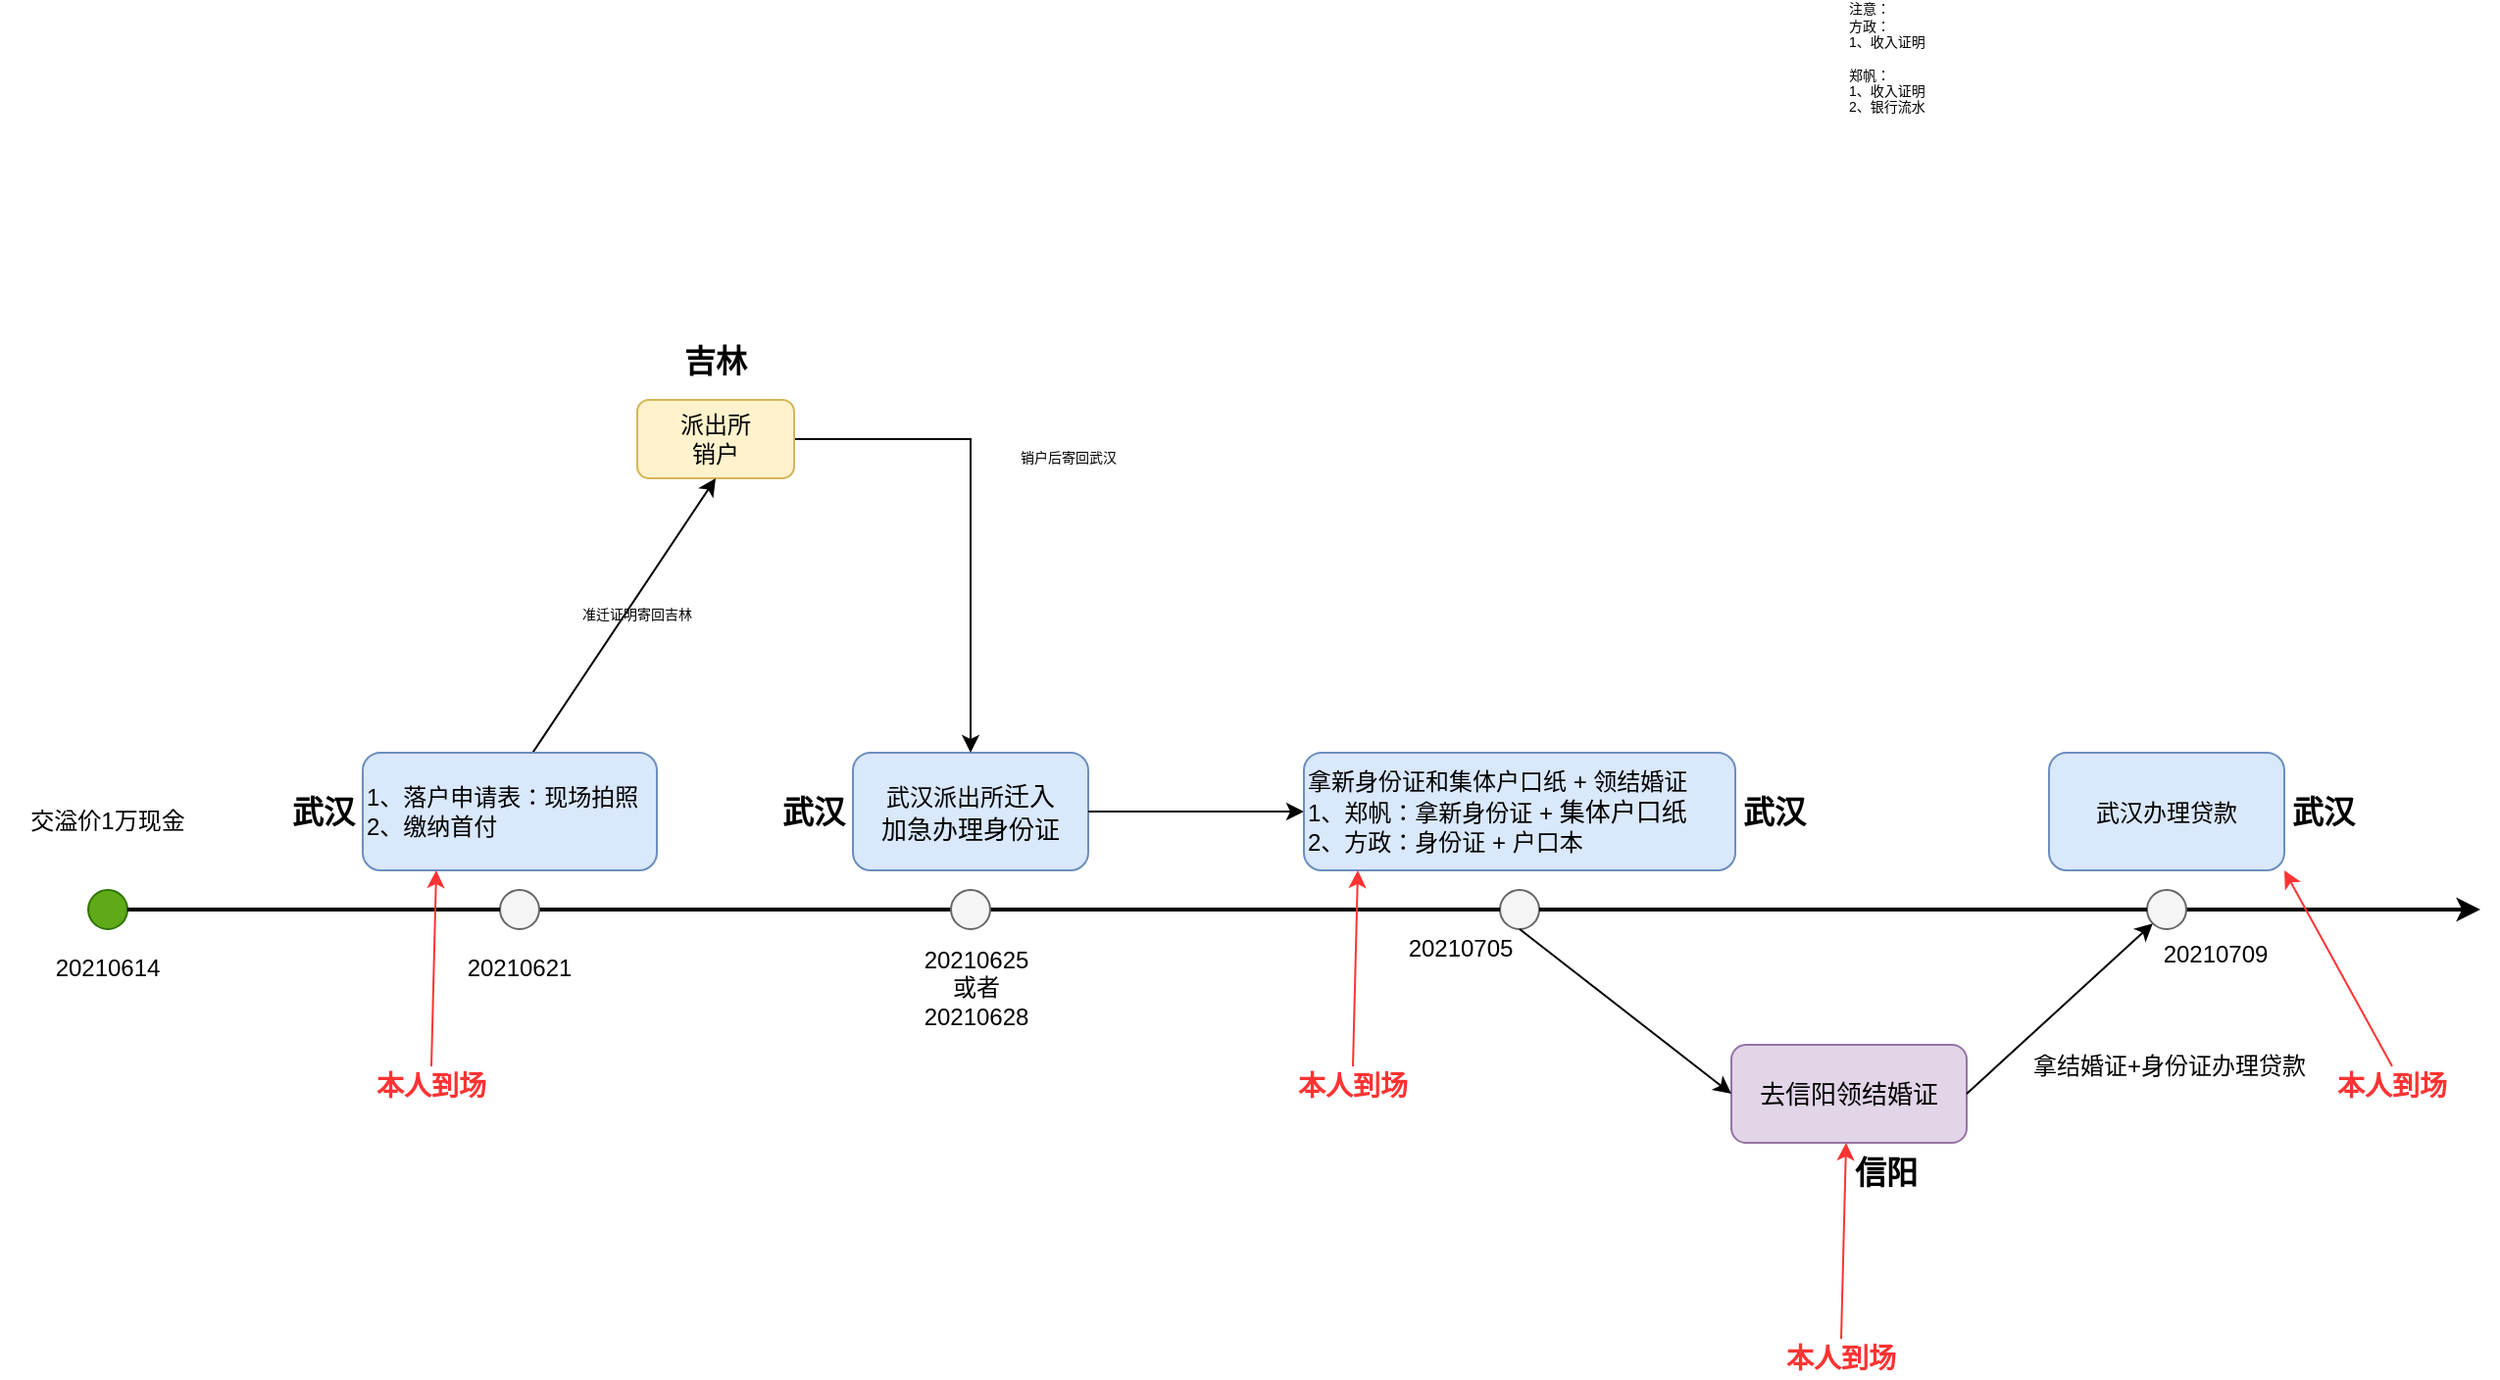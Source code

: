 <mxfile version="14.7.7" type="github">
  <diagram id="ok6Avo1aEugMibk1hLXR" name="第 1 页">
    <mxGraphModel dx="1616" dy="1023" grid="0" gridSize="10" guides="1" tooltips="1" connect="1" arrows="1" fold="1" page="0" pageScale="1" pageWidth="1654" pageHeight="1169" math="0" shadow="0">
      <root>
        <mxCell id="0" />
        <mxCell id="1" parent="0" />
        <mxCell id="b251ukWt1x-65VZ94Y3O-1" value="" style="endArrow=classic;html=1;startArrow=none;strokeWidth=2;" edge="1" parent="1" source="b251ukWt1x-65VZ94Y3O-26">
          <mxGeometry width="50" height="50" relative="1" as="geometry">
            <mxPoint x="-67" y="469" as="sourcePoint" />
            <mxPoint x="1173" y="469" as="targetPoint" />
            <Array as="points">
              <mxPoint x="363" y="469" />
            </Array>
          </mxGeometry>
        </mxCell>
        <mxCell id="b251ukWt1x-65VZ94Y3O-2" value="20210614" style="text;html=1;strokeColor=none;fillColor=none;align=center;verticalAlign=middle;whiteSpace=wrap;rounded=0;" vertex="1" parent="1">
          <mxGeometry x="-57" y="489" width="40" height="20" as="geometry" />
        </mxCell>
        <mxCell id="b251ukWt1x-65VZ94Y3O-4" value="" style="ellipse;whiteSpace=wrap;html=1;aspect=fixed;fillColor=#60a917;strokeColor=#2D7600;fontColor=#ffffff;" vertex="1" parent="1">
          <mxGeometry x="-47" y="459" width="20" height="20" as="geometry" />
        </mxCell>
        <mxCell id="b251ukWt1x-65VZ94Y3O-8" value="交溢价1万现金" style="text;html=1;strokeColor=none;fillColor=none;align=center;verticalAlign=middle;whiteSpace=wrap;rounded=0;" vertex="1" parent="1">
          <mxGeometry x="-92" y="414" width="110" height="20" as="geometry" />
        </mxCell>
        <mxCell id="b251ukWt1x-65VZ94Y3O-11" value="20210621" style="text;html=1;strokeColor=none;fillColor=none;align=center;verticalAlign=middle;whiteSpace=wrap;rounded=0;" vertex="1" parent="1">
          <mxGeometry x="153" y="489" width="40" height="20" as="geometry" />
        </mxCell>
        <mxCell id="b251ukWt1x-65VZ94Y3O-21" value="" style="edgeStyle=orthogonalEdgeStyle;rounded=0;orthogonalLoop=1;jettySize=auto;html=1;fontSize=7;strokeWidth=1;" edge="1" parent="1" source="b251ukWt1x-65VZ94Y3O-15" target="b251ukWt1x-65VZ94Y3O-20">
          <mxGeometry relative="1" as="geometry" />
        </mxCell>
        <mxCell id="b251ukWt1x-65VZ94Y3O-15" value="派出所&lt;br&gt;销户" style="rounded=1;whiteSpace=wrap;html=1;align=center;fillColor=#fff2cc;strokeColor=#d6b656;" vertex="1" parent="1">
          <mxGeometry x="233" y="209" width="80" height="40" as="geometry" />
        </mxCell>
        <mxCell id="b251ukWt1x-65VZ94Y3O-16" value="" style="endArrow=classic;html=1;strokeWidth=1;entryX=0.5;entryY=1;entryDx=0;entryDy=0;fontSize=7;" edge="1" parent="1" target="b251ukWt1x-65VZ94Y3O-15">
          <mxGeometry width="50" height="50" relative="1" as="geometry">
            <mxPoint x="173" y="399" as="sourcePoint" />
            <mxPoint x="263" y="349" as="targetPoint" />
          </mxGeometry>
        </mxCell>
        <mxCell id="b251ukWt1x-65VZ94Y3O-17" value="准迁证明寄回吉林" style="text;html=1;strokeColor=none;fillColor=none;align=center;verticalAlign=middle;whiteSpace=wrap;rounded=0;fontSize=7;" vertex="1" parent="1">
          <mxGeometry x="173" y="309" width="120" height="20" as="geometry" />
        </mxCell>
        <mxCell id="b251ukWt1x-65VZ94Y3O-12" value="" style="ellipse;whiteSpace=wrap;html=1;aspect=fixed;fillColor=#f5f5f5;strokeColor=#666666;fontColor=#333333;" vertex="1" parent="1">
          <mxGeometry x="673" y="459" width="20" height="20" as="geometry" />
        </mxCell>
        <mxCell id="b251ukWt1x-65VZ94Y3O-19" value="" style="endArrow=none;html=1;startArrow=none;strokeWidth=2;" edge="1" parent="1" source="b251ukWt1x-65VZ94Y3O-22" target="b251ukWt1x-65VZ94Y3O-12">
          <mxGeometry width="50" height="50" relative="1" as="geometry">
            <mxPoint x="-27" y="469" as="sourcePoint" />
            <mxPoint x="1063" y="469" as="targetPoint" />
            <Array as="points" />
          </mxGeometry>
        </mxCell>
        <mxCell id="b251ukWt1x-65VZ94Y3O-20" value="武汉派出所&lt;span style=&quot;font-family: &amp;#34;helvetica neue&amp;#34; ; font-size: 13px&quot;&gt;迁入&lt;br&gt;加急办理身份证&lt;br&gt;&lt;/span&gt;" style="whiteSpace=wrap;html=1;rounded=1;fillColor=#dae8fc;strokeColor=#6c8ebf;" vertex="1" parent="1">
          <mxGeometry x="343" y="389" width="120" height="60" as="geometry" />
        </mxCell>
        <mxCell id="b251ukWt1x-65VZ94Y3O-22" value="" style="ellipse;whiteSpace=wrap;html=1;aspect=fixed;fillColor=#f5f5f5;strokeColor=#666666;fontColor=#333333;" vertex="1" parent="1">
          <mxGeometry x="163" y="459" width="20" height="20" as="geometry" />
        </mxCell>
        <mxCell id="b251ukWt1x-65VZ94Y3O-23" value="" style="endArrow=none;html=1;startArrow=none;strokeWidth=2;" edge="1" parent="1" source="b251ukWt1x-65VZ94Y3O-4" target="b251ukWt1x-65VZ94Y3O-22">
          <mxGeometry width="50" height="50" relative="1" as="geometry">
            <mxPoint x="-27" y="469" as="sourcePoint" />
            <mxPoint x="633" y="469" as="targetPoint" />
            <Array as="points" />
          </mxGeometry>
        </mxCell>
        <mxCell id="b251ukWt1x-65VZ94Y3O-24" value="" style="endArrow=classic;html=1;fontSize=7;strokeWidth=1;exitX=1;exitY=0.5;exitDx=0;exitDy=0;entryX=0;entryY=0.5;entryDx=0;entryDy=0;" edge="1" parent="1" source="b251ukWt1x-65VZ94Y3O-20">
          <mxGeometry width="50" height="50" relative="1" as="geometry">
            <mxPoint x="653" y="339" as="sourcePoint" />
            <mxPoint x="573" y="419" as="targetPoint" />
          </mxGeometry>
        </mxCell>
        <mxCell id="b251ukWt1x-65VZ94Y3O-25" value="&lt;span style=&quot;font-family: &amp;#34;helvetica neue&amp;#34; ; font-size: 13px&quot;&gt;去信阳领结婚证&lt;br&gt;&lt;/span&gt;" style="whiteSpace=wrap;html=1;rounded=1;fillColor=#e1d5e7;strokeColor=#9673a6;" vertex="1" parent="1">
          <mxGeometry x="791" y="538" width="120" height="50" as="geometry" />
        </mxCell>
        <mxCell id="b251ukWt1x-65VZ94Y3O-26" value="" style="ellipse;whiteSpace=wrap;html=1;aspect=fixed;fillColor=#f5f5f5;strokeColor=#666666;fontColor=#333333;" vertex="1" parent="1">
          <mxGeometry x="1003" y="459" width="20" height="20" as="geometry" />
        </mxCell>
        <mxCell id="b251ukWt1x-65VZ94Y3O-27" value="" style="endArrow=none;html=1;startArrow=none;strokeWidth=2;" edge="1" parent="1" target="b251ukWt1x-65VZ94Y3O-26">
          <mxGeometry width="50" height="50" relative="1" as="geometry">
            <mxPoint x="823" y="469" as="sourcePoint" />
            <mxPoint x="1063" y="469" as="targetPoint" />
            <Array as="points" />
          </mxGeometry>
        </mxCell>
        <mxCell id="b251ukWt1x-65VZ94Y3O-29" value="" style="endArrow=classic;html=1;fontSize=7;strokeWidth=1;exitX=0.5;exitY=1;exitDx=0;exitDy=0;entryX=0;entryY=0.5;entryDx=0;entryDy=0;" edge="1" parent="1" source="b251ukWt1x-65VZ94Y3O-12" target="b251ukWt1x-65VZ94Y3O-25">
          <mxGeometry width="50" height="50" relative="1" as="geometry">
            <mxPoint x="803" y="579" as="sourcePoint" />
            <mxPoint x="853" y="529" as="targetPoint" />
          </mxGeometry>
        </mxCell>
        <mxCell id="b251ukWt1x-65VZ94Y3O-30" value="销户后寄回武汉" style="text;html=1;strokeColor=none;fillColor=none;align=center;verticalAlign=middle;whiteSpace=wrap;rounded=0;fontSize=7;" vertex="1" parent="1">
          <mxGeometry x="393" y="229" width="120" height="20" as="geometry" />
        </mxCell>
        <mxCell id="b251ukWt1x-65VZ94Y3O-31" value="20210705" style="text;html=1;strokeColor=none;fillColor=none;align=center;verticalAlign=middle;whiteSpace=wrap;rounded=0;" vertex="1" parent="1">
          <mxGeometry x="633" y="479" width="40" height="20" as="geometry" />
        </mxCell>
        <mxCell id="b251ukWt1x-65VZ94Y3O-36" value="" style="endArrow=none;html=1;startArrow=none;strokeWidth=2;" edge="1" parent="1" source="b251ukWt1x-65VZ94Y3O-12">
          <mxGeometry width="50" height="50" relative="1" as="geometry">
            <mxPoint x="653" y="469" as="sourcePoint" />
            <mxPoint x="803" y="469" as="targetPoint" />
            <Array as="points" />
          </mxGeometry>
        </mxCell>
        <mxCell id="b251ukWt1x-65VZ94Y3O-38" value="" style="endArrow=classic;html=1;fontSize=7;strokeWidth=1;exitX=1;exitY=0.5;exitDx=0;exitDy=0;entryX=0;entryY=1;entryDx=0;entryDy=0;" edge="1" parent="1" source="b251ukWt1x-65VZ94Y3O-25" target="b251ukWt1x-65VZ94Y3O-26">
          <mxGeometry width="50" height="50" relative="1" as="geometry">
            <mxPoint x="993" y="649" as="sourcePoint" />
            <mxPoint x="1043" y="599" as="targetPoint" />
          </mxGeometry>
        </mxCell>
        <mxCell id="b251ukWt1x-65VZ94Y3O-39" value="拿结婚证+身份证办理贷款" style="text;html=1;strokeColor=none;fillColor=none;align=left;verticalAlign=middle;whiteSpace=wrap;rounded=0;" vertex="1" parent="1">
          <mxGeometry x="943" y="529" width="160" height="40" as="geometry" />
        </mxCell>
        <mxCell id="b251ukWt1x-65VZ94Y3O-40" value="&lt;span style=&quot;font-size: 12px&quot;&gt;1、落户申请表：现场拍照&lt;/span&gt;&lt;br style=&quot;font-size: 12px&quot;&gt;&lt;span style=&quot;font-size: 12px&quot;&gt;2、缴纳首付&lt;/span&gt;" style="rounded=1;whiteSpace=wrap;html=1;fontSize=7;align=left;fillColor=#dae8fc;strokeColor=#6c8ebf;" vertex="1" parent="1">
          <mxGeometry x="93" y="389" width="150" height="60" as="geometry" />
        </mxCell>
        <mxCell id="b251ukWt1x-65VZ94Y3O-41" value="&lt;font style=&quot;font-size: 16px&quot;&gt;&lt;b&gt;武汉&lt;/b&gt;&lt;/font&gt;" style="text;html=1;strokeColor=none;fillColor=none;align=center;verticalAlign=middle;whiteSpace=wrap;rounded=0;fontSize=7;" vertex="1" parent="1">
          <mxGeometry x="53" y="409" width="40" height="20" as="geometry" />
        </mxCell>
        <mxCell id="b251ukWt1x-65VZ94Y3O-42" value="&lt;span style=&quot;font-size: 12px&quot;&gt;拿新身份证和集体户口纸 + 领结婚证&lt;/span&gt;&lt;br style=&quot;font-size: 12px&quot;&gt;&lt;span style=&quot;font-size: 12px&quot;&gt;1、郑帆：拿新身份证 +&amp;nbsp;&lt;/span&gt;&lt;span style=&quot;font-family: &amp;#34;helvetica neue&amp;#34; ; font-size: 13px&quot;&gt;集体户口纸&lt;/span&gt;&lt;br style=&quot;font-size: 12px&quot;&gt;&lt;span style=&quot;font-size: 12px&quot;&gt;2、方政：身份证 + 户口本&lt;/span&gt;" style="rounded=1;whiteSpace=wrap;html=1;fontSize=7;align=left;fillColor=#dae8fc;strokeColor=#6c8ebf;" vertex="1" parent="1">
          <mxGeometry x="573" y="389" width="220" height="60" as="geometry" />
        </mxCell>
        <mxCell id="b251ukWt1x-65VZ94Y3O-45" value="&lt;font color=&quot;#ff3333&quot; size=&quot;1&quot;&gt;&lt;b style=&quot;font-size: 14px&quot;&gt;本人到场&lt;/b&gt;&lt;/font&gt;" style="text;html=1;strokeColor=none;fillColor=none;align=center;verticalAlign=middle;whiteSpace=wrap;rounded=0;fontSize=7;" vertex="1" parent="1">
          <mxGeometry x="93" y="549" width="70" height="20" as="geometry" />
        </mxCell>
        <mxCell id="b251ukWt1x-65VZ94Y3O-46" value="" style="endArrow=classic;html=1;fontSize=7;strokeWidth=1;entryX=0.25;entryY=1;entryDx=0;entryDy=0;exitX=0.5;exitY=0;exitDx=0;exitDy=0;strokeColor=#FF3333;" edge="1" parent="1" source="b251ukWt1x-65VZ94Y3O-45" target="b251ukWt1x-65VZ94Y3O-40">
          <mxGeometry width="50" height="50" relative="1" as="geometry">
            <mxPoint x="233" y="609" as="sourcePoint" />
            <mxPoint x="283" y="559" as="targetPoint" />
          </mxGeometry>
        </mxCell>
        <mxCell id="b251ukWt1x-65VZ94Y3O-47" value="&lt;font color=&quot;#ff3333&quot; size=&quot;1&quot;&gt;&lt;b style=&quot;font-size: 14px&quot;&gt;本人到场&lt;/b&gt;&lt;/font&gt;" style="text;html=1;strokeColor=none;fillColor=none;align=center;verticalAlign=middle;whiteSpace=wrap;rounded=0;fontSize=7;" vertex="1" parent="1">
          <mxGeometry x="563" y="549" width="70" height="20" as="geometry" />
        </mxCell>
        <mxCell id="b251ukWt1x-65VZ94Y3O-48" value="" style="endArrow=classic;html=1;fontSize=7;strokeWidth=1;entryX=0.25;entryY=1;entryDx=0;entryDy=0;exitX=0.5;exitY=0;exitDx=0;exitDy=0;strokeColor=#FF3333;" edge="1" parent="1" source="b251ukWt1x-65VZ94Y3O-47">
          <mxGeometry width="50" height="50" relative="1" as="geometry">
            <mxPoint x="703" y="609" as="sourcePoint" />
            <mxPoint x="600.5" y="449" as="targetPoint" />
          </mxGeometry>
        </mxCell>
        <mxCell id="b251ukWt1x-65VZ94Y3O-49" value="&lt;font color=&quot;#ff3333&quot; size=&quot;1&quot;&gt;&lt;b style=&quot;font-size: 14px&quot;&gt;本人到场&lt;/b&gt;&lt;/font&gt;" style="text;html=1;strokeColor=none;fillColor=none;align=center;verticalAlign=middle;whiteSpace=wrap;rounded=0;fontSize=7;" vertex="1" parent="1">
          <mxGeometry x="812" y="688" width="70" height="20" as="geometry" />
        </mxCell>
        <mxCell id="b251ukWt1x-65VZ94Y3O-50" value="" style="endArrow=classic;html=1;fontSize=7;strokeWidth=1;entryX=0.25;entryY=1;entryDx=0;entryDy=0;exitX=0.5;exitY=0;exitDx=0;exitDy=0;strokeColor=#FF3333;" edge="1" parent="1" source="b251ukWt1x-65VZ94Y3O-49">
          <mxGeometry width="50" height="50" relative="1" as="geometry">
            <mxPoint x="952" y="748" as="sourcePoint" />
            <mxPoint x="849.5" y="588" as="targetPoint" />
          </mxGeometry>
        </mxCell>
        <mxCell id="b251ukWt1x-65VZ94Y3O-51" value="&lt;font color=&quot;#ff3333&quot; size=&quot;1&quot;&gt;&lt;b style=&quot;font-size: 14px&quot;&gt;本人到场&lt;/b&gt;&lt;/font&gt;" style="text;html=1;strokeColor=none;fillColor=none;align=center;verticalAlign=middle;whiteSpace=wrap;rounded=0;fontSize=7;" vertex="1" parent="1">
          <mxGeometry x="1093" y="549" width="70" height="20" as="geometry" />
        </mxCell>
        <mxCell id="b251ukWt1x-65VZ94Y3O-52" value="" style="endArrow=classic;html=1;fontSize=7;strokeWidth=1;entryX=1;entryY=1;entryDx=0;entryDy=0;exitX=0.5;exitY=0;exitDx=0;exitDy=0;strokeColor=#FF3333;" edge="1" parent="1" source="b251ukWt1x-65VZ94Y3O-51" target="b251ukWt1x-65VZ94Y3O-57">
          <mxGeometry width="50" height="50" relative="1" as="geometry">
            <mxPoint x="1233" y="609" as="sourcePoint" />
            <mxPoint x="1053" y="424" as="targetPoint" />
          </mxGeometry>
        </mxCell>
        <mxCell id="b251ukWt1x-65VZ94Y3O-54" value="&lt;font style=&quot;font-size: 16px&quot;&gt;&lt;b&gt;吉林&lt;/b&gt;&lt;/font&gt;" style="text;html=1;strokeColor=none;fillColor=none;align=center;verticalAlign=middle;whiteSpace=wrap;rounded=0;fontSize=7;" vertex="1" parent="1">
          <mxGeometry x="253" y="179" width="40" height="20" as="geometry" />
        </mxCell>
        <mxCell id="b251ukWt1x-65VZ94Y3O-55" value="&lt;font style=&quot;font-size: 16px&quot;&gt;&lt;b&gt;武汉&lt;/b&gt;&lt;/font&gt;" style="text;html=1;strokeColor=none;fillColor=none;align=center;verticalAlign=middle;whiteSpace=wrap;rounded=0;fontSize=7;" vertex="1" parent="1">
          <mxGeometry x="303" y="409" width="40" height="20" as="geometry" />
        </mxCell>
        <mxCell id="b251ukWt1x-65VZ94Y3O-56" value="&lt;font style=&quot;font-size: 16px&quot;&gt;&lt;b&gt;武汉&lt;/b&gt;&lt;/font&gt;" style="text;html=1;strokeColor=none;fillColor=none;align=center;verticalAlign=middle;whiteSpace=wrap;rounded=0;fontSize=7;" vertex="1" parent="1">
          <mxGeometry x="793" y="409" width="40" height="20" as="geometry" />
        </mxCell>
        <mxCell id="b251ukWt1x-65VZ94Y3O-57" value="&lt;span style=&quot;text-align: left&quot;&gt;武汉办理贷款&lt;/span&gt;&lt;span style=&quot;font-family: &amp;#34;helvetica neue&amp;#34; ; font-size: 13px&quot;&gt;&lt;br&gt;&lt;/span&gt;" style="whiteSpace=wrap;html=1;rounded=1;fillColor=#dae8fc;strokeColor=#6c8ebf;" vertex="1" parent="1">
          <mxGeometry x="953" y="389" width="120" height="60" as="geometry" />
        </mxCell>
        <mxCell id="b251ukWt1x-65VZ94Y3O-58" value="&lt;font style=&quot;font-size: 16px&quot;&gt;&lt;b&gt;武汉&lt;/b&gt;&lt;/font&gt;" style="text;html=1;strokeColor=none;fillColor=none;align=center;verticalAlign=middle;whiteSpace=wrap;rounded=0;fontSize=7;" vertex="1" parent="1">
          <mxGeometry x="1073" y="409" width="40" height="20" as="geometry" />
        </mxCell>
        <mxCell id="b251ukWt1x-65VZ94Y3O-59" value="注意：&lt;br&gt;方政：&lt;br&gt;1、收入证明&lt;br&gt;&lt;br&gt;郑帆：&lt;br&gt;1、收入证明&lt;br&gt;2、银行流水" style="text;html=1;strokeColor=none;fillColor=none;align=left;verticalAlign=middle;whiteSpace=wrap;rounded=0;fontSize=7;" vertex="1" parent="1">
          <mxGeometry x="849" y="15" width="300" height="40" as="geometry" />
        </mxCell>
        <mxCell id="b251ukWt1x-65VZ94Y3O-60" value="&lt;font style=&quot;font-size: 16px&quot;&gt;&lt;b&gt;信阳&lt;/b&gt;&lt;/font&gt;" style="text;html=1;strokeColor=none;fillColor=none;align=center;verticalAlign=middle;whiteSpace=wrap;rounded=0;fontSize=7;" vertex="1" parent="1">
          <mxGeometry x="850" y="593" width="40" height="20" as="geometry" />
        </mxCell>
        <mxCell id="b251ukWt1x-65VZ94Y3O-62" value="20210709" style="text;html=1;strokeColor=none;fillColor=none;align=center;verticalAlign=middle;whiteSpace=wrap;rounded=0;" vertex="1" parent="1">
          <mxGeometry x="1018" y="482" width="40" height="20" as="geometry" />
        </mxCell>
        <mxCell id="b251ukWt1x-65VZ94Y3O-63" value="20210625或者20210628" style="text;html=1;strokeColor=none;fillColor=none;align=center;verticalAlign=middle;whiteSpace=wrap;rounded=0;" vertex="1" parent="1">
          <mxGeometry x="386" y="499" width="40" height="20" as="geometry" />
        </mxCell>
        <mxCell id="b251ukWt1x-65VZ94Y3O-64" value="" style="ellipse;whiteSpace=wrap;html=1;aspect=fixed;fillColor=#f5f5f5;strokeColor=#666666;fontColor=#333333;" vertex="1" parent="1">
          <mxGeometry x="393" y="459" width="20" height="20" as="geometry" />
        </mxCell>
        <mxCell id="b251ukWt1x-65VZ94Y3O-65" style="edgeStyle=orthogonalEdgeStyle;rounded=0;orthogonalLoop=1;jettySize=auto;html=1;exitX=0.5;exitY=1;exitDx=0;exitDy=0;fontSize=7;strokeColor=#FF3333;strokeWidth=1;" edge="1" parent="1" source="b251ukWt1x-65VZ94Y3O-63" target="b251ukWt1x-65VZ94Y3O-63">
          <mxGeometry relative="1" as="geometry" />
        </mxCell>
      </root>
    </mxGraphModel>
  </diagram>
</mxfile>
